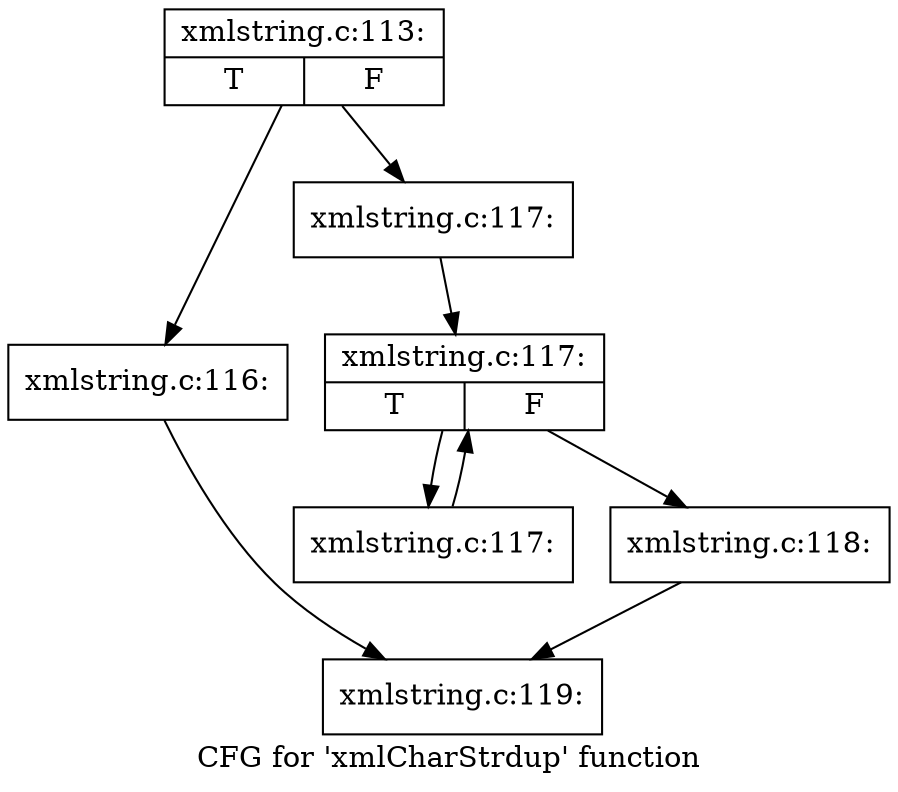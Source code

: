 digraph "CFG for 'xmlCharStrdup' function" {
	label="CFG for 'xmlCharStrdup' function";

	Node0x38b0920 [shape=record,label="{xmlstring.c:113:|{<s0>T|<s1>F}}"];
	Node0x38b0920 -> Node0x38accb0;
	Node0x38b0920 -> Node0x38acd00;
	Node0x38accb0 [shape=record,label="{xmlstring.c:116:}"];
	Node0x38accb0 -> Node0x38ad000;
	Node0x38acd00 [shape=record,label="{xmlstring.c:117:}"];
	Node0x38acd00 -> Node0x38a65b0;
	Node0x38a65b0 [shape=record,label="{xmlstring.c:117:|{<s0>T|<s1>F}}"];
	Node0x38a65b0 -> Node0x38b1bd0;
	Node0x38a65b0 -> Node0x38b1940;
	Node0x38b1bd0 [shape=record,label="{xmlstring.c:117:}"];
	Node0x38b1bd0 -> Node0x38a65b0;
	Node0x38b1940 [shape=record,label="{xmlstring.c:118:}"];
	Node0x38b1940 -> Node0x38ad000;
	Node0x38ad000 [shape=record,label="{xmlstring.c:119:}"];
}
